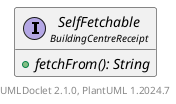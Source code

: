 @startuml
    set namespaceSeparator none
    hide empty fields
    hide empty methods

    interface "<size:14>SelfFetchable\n<size:10>BuildingCentreReceipt" as BuildingCentreReceipt.SelfFetchable [[SelfFetchable.html]] {
        {abstract} +fetchFrom(): String
    }

    center footer UMLDoclet 2.1.0, PlantUML %version()
@enduml
